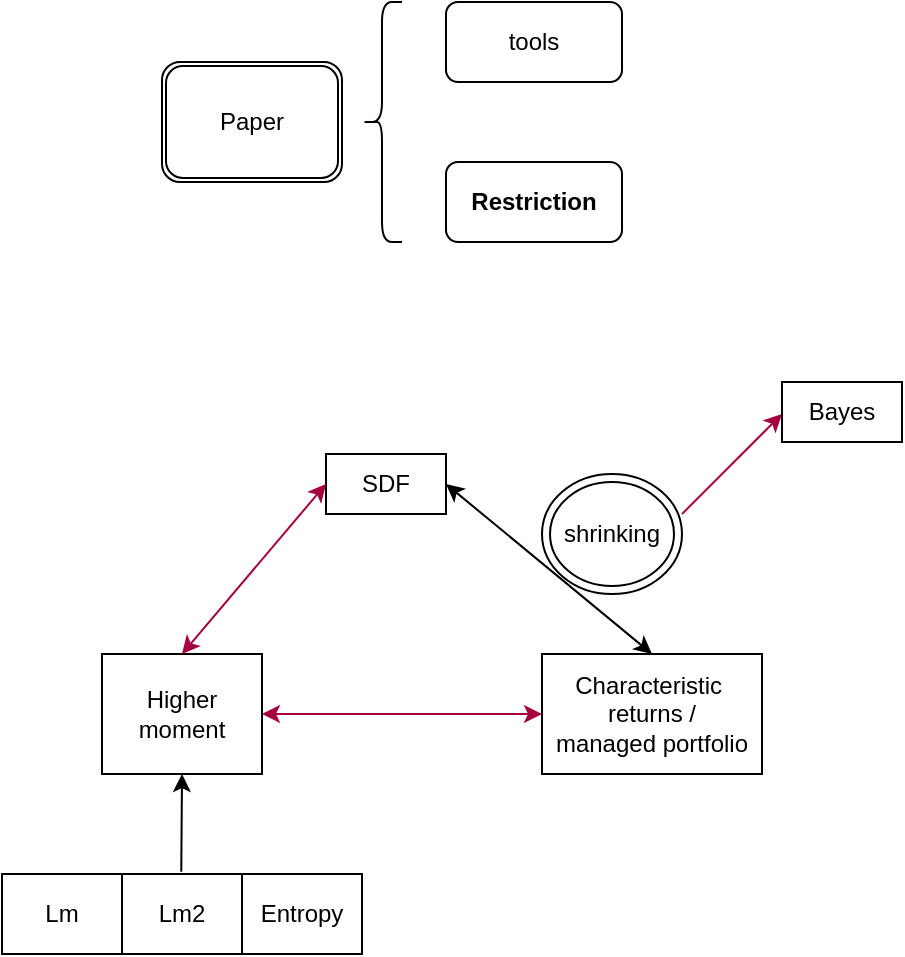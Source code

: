 <mxfile>
    <diagram id="pVdKi-DJszDeLGzFrZE0" name="第 1 页">
        <mxGraphModel dx="713" dy="298" grid="1" gridSize="10" guides="1" tooltips="1" connect="1" arrows="1" fold="1" page="1" pageScale="1" pageWidth="583" pageHeight="827" math="1" shadow="0">
            <root>
                <mxCell id="0"/>
                <mxCell id="1" parent="0"/>
                <mxCell id="2" value="SDF" style="rounded=0;whiteSpace=wrap;html=1;" parent="1" vertex="1">
                    <mxGeometry x="232" y="256" width="60" height="30" as="geometry"/>
                </mxCell>
                <mxCell id="3" value="Higher moment" style="rounded=0;whiteSpace=wrap;html=1;" parent="1" vertex="1">
                    <mxGeometry x="120" y="356" width="80" height="60" as="geometry"/>
                </mxCell>
                <mxCell id="5" value="Characteristic&amp;nbsp;&lt;br&gt;returns /&lt;br&gt;managed portfolio" style="rounded=0;whiteSpace=wrap;html=1;" parent="1" vertex="1">
                    <mxGeometry x="340" y="356" width="110" height="60" as="geometry"/>
                </mxCell>
                <mxCell id="6" value="" style="endArrow=classic;startArrow=classic;html=1;exitX=0.5;exitY=0;exitDx=0;exitDy=0;entryX=0;entryY=0.5;entryDx=0;entryDy=0;fillColor=#d80073;strokeColor=#A50040;" parent="1" source="3" target="2" edge="1">
                    <mxGeometry width="50" height="50" relative="1" as="geometry">
                        <mxPoint x="220" y="366" as="sourcePoint"/>
                        <mxPoint x="270" y="316" as="targetPoint"/>
                    </mxGeometry>
                </mxCell>
                <mxCell id="7" value="" style="endArrow=classic;startArrow=classic;html=1;exitX=1;exitY=0.5;exitDx=0;exitDy=0;entryX=0;entryY=0.5;entryDx=0;entryDy=0;fillColor=#d80073;strokeColor=#A50040;" parent="1" source="3" target="5" edge="1">
                    <mxGeometry width="50" height="50" relative="1" as="geometry">
                        <mxPoint x="170" y="366" as="sourcePoint"/>
                        <mxPoint x="242" y="281" as="targetPoint"/>
                    </mxGeometry>
                </mxCell>
                <mxCell id="8" value="" style="endArrow=classic;startArrow=classic;html=1;entryX=1;entryY=0.5;entryDx=0;entryDy=0;exitX=0.5;exitY=0;exitDx=0;exitDy=0;" parent="1" source="5" target="2" edge="1">
                    <mxGeometry width="50" height="50" relative="1" as="geometry">
                        <mxPoint x="220" y="366" as="sourcePoint"/>
                        <mxPoint x="270" y="316" as="targetPoint"/>
                    </mxGeometry>
                </mxCell>
                <mxCell id="9" value="" style="endArrow=classic;html=1;exitX=0.498;exitY=-0.028;exitDx=0;exitDy=0;exitPerimeter=0;" parent="1" source="12" edge="1">
                    <mxGeometry width="50" height="50" relative="1" as="geometry">
                        <mxPoint x="200" y="446" as="sourcePoint"/>
                        <mxPoint x="160" y="416" as="targetPoint"/>
                    </mxGeometry>
                </mxCell>
                <mxCell id="11" value="" style="shape=table;html=1;whiteSpace=wrap;startSize=0;container=1;collapsible=0;childLayout=tableLayout;" parent="1" vertex="1">
                    <mxGeometry x="70" y="466" width="180" height="40" as="geometry"/>
                </mxCell>
                <mxCell id="12" value="" style="shape=tableRow;horizontal=0;startSize=0;swimlaneHead=0;swimlaneBody=0;top=0;left=0;bottom=0;right=0;collapsible=0;dropTarget=0;fillColor=none;points=[[0,0.5],[1,0.5]];portConstraint=eastwest;" parent="11" vertex="1">
                    <mxGeometry width="180" height="40" as="geometry"/>
                </mxCell>
                <mxCell id="13" value="Lm" style="shape=partialRectangle;html=1;whiteSpace=wrap;connectable=0;fillColor=none;top=0;left=0;bottom=0;right=0;overflow=hidden;" parent="12" vertex="1">
                    <mxGeometry width="60" height="40" as="geometry">
                        <mxRectangle width="60" height="40" as="alternateBounds"/>
                    </mxGeometry>
                </mxCell>
                <mxCell id="14" value="Lm2" style="shape=partialRectangle;html=1;whiteSpace=wrap;connectable=0;fillColor=none;top=0;left=0;bottom=0;right=0;overflow=hidden;" parent="12" vertex="1">
                    <mxGeometry x="60" width="60" height="40" as="geometry">
                        <mxRectangle width="60" height="40" as="alternateBounds"/>
                    </mxGeometry>
                </mxCell>
                <mxCell id="15" value="Entropy" style="shape=partialRectangle;html=1;whiteSpace=wrap;connectable=0;fillColor=none;top=0;left=0;bottom=0;right=0;overflow=hidden;" parent="12" vertex="1">
                    <mxGeometry x="120" width="60" height="40" as="geometry">
                        <mxRectangle width="60" height="40" as="alternateBounds"/>
                    </mxGeometry>
                </mxCell>
                <mxCell id="24" value="shrinking" style="ellipse;shape=doubleEllipse;whiteSpace=wrap;html=1;" parent="1" vertex="1">
                    <mxGeometry x="340" y="266" width="70" height="60" as="geometry"/>
                </mxCell>
                <mxCell id="25" value="" style="shape=curlyBracket;whiteSpace=wrap;html=1;rounded=1;labelPosition=left;verticalLabelPosition=middle;align=right;verticalAlign=middle;" parent="1" vertex="1">
                    <mxGeometry x="250" y="30" width="20" height="120" as="geometry"/>
                </mxCell>
                <mxCell id="27" value="Paper" style="shape=ext;double=1;rounded=1;whiteSpace=wrap;html=1;" parent="1" vertex="1">
                    <mxGeometry x="150" y="60" width="90" height="60" as="geometry"/>
                </mxCell>
                <mxCell id="30" value="tools" style="rounded=1;whiteSpace=wrap;html=1;" parent="1" vertex="1">
                    <mxGeometry x="292" y="30" width="88" height="40" as="geometry"/>
                </mxCell>
                <mxCell id="31" value="Restriction" style="rounded=1;whiteSpace=wrap;html=1;fontStyle=1" parent="1" vertex="1">
                    <mxGeometry x="292" y="110" width="88" height="40" as="geometry"/>
                </mxCell>
                <mxCell id="32" value="" style="endArrow=classic;html=1;fillColor=#d80073;strokeColor=#A50040;" parent="1" edge="1">
                    <mxGeometry width="50" height="50" relative="1" as="geometry">
                        <mxPoint x="410" y="286" as="sourcePoint"/>
                        <mxPoint x="460" y="236" as="targetPoint"/>
                    </mxGeometry>
                </mxCell>
                <mxCell id="33" value="Bayes" style="rounded=0;whiteSpace=wrap;html=1;" parent="1" vertex="1">
                    <mxGeometry x="460" y="220" width="60" height="30" as="geometry"/>
                </mxCell>
            </root>
        </mxGraphModel>
    </diagram>
    <diagram id="ePDMWif93CAALV7103Xe" name="第 2 页">
        <mxGraphModel dx="1034" dy="432" grid="1" gridSize="10" guides="1" tooltips="1" connect="1" arrows="1" fold="1" page="1" pageScale="1" pageWidth="583" pageHeight="827" math="0" shadow="0">
            <root>
                <mxCell id="0"/>
                <mxCell id="1" parent="0"/>
            </root>
        </mxGraphModel>
    </diagram>
</mxfile>